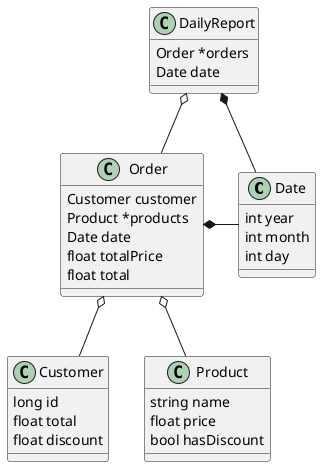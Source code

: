 @startuml

class Date {
    int year
    int month
    int day
}

class Customer {
    long id
    float total
    float discount
}

class Product {
    string name
    float price
    bool hasDiscount
}

class Order {
    Customer customer
    Product *products
    Date date
    float totalPrice
    float total
}

class DailyReport {
    Order *orders
    Date date
}

Order *- Date
Order o-- Product
Order o-- Customer

DailyReport o-- Order
DailyReport *-- Date

@enduml